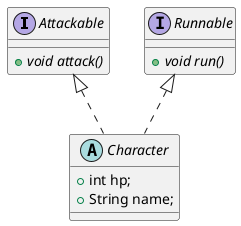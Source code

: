@startuml

interface Attackable {
    + {abstract} void attack()
}

interface Runnable {
    + {abstract} void run()
}

abstract class Character implements Attackable, Runnable {
    + int hp;
    + String name;
}

@enduml 